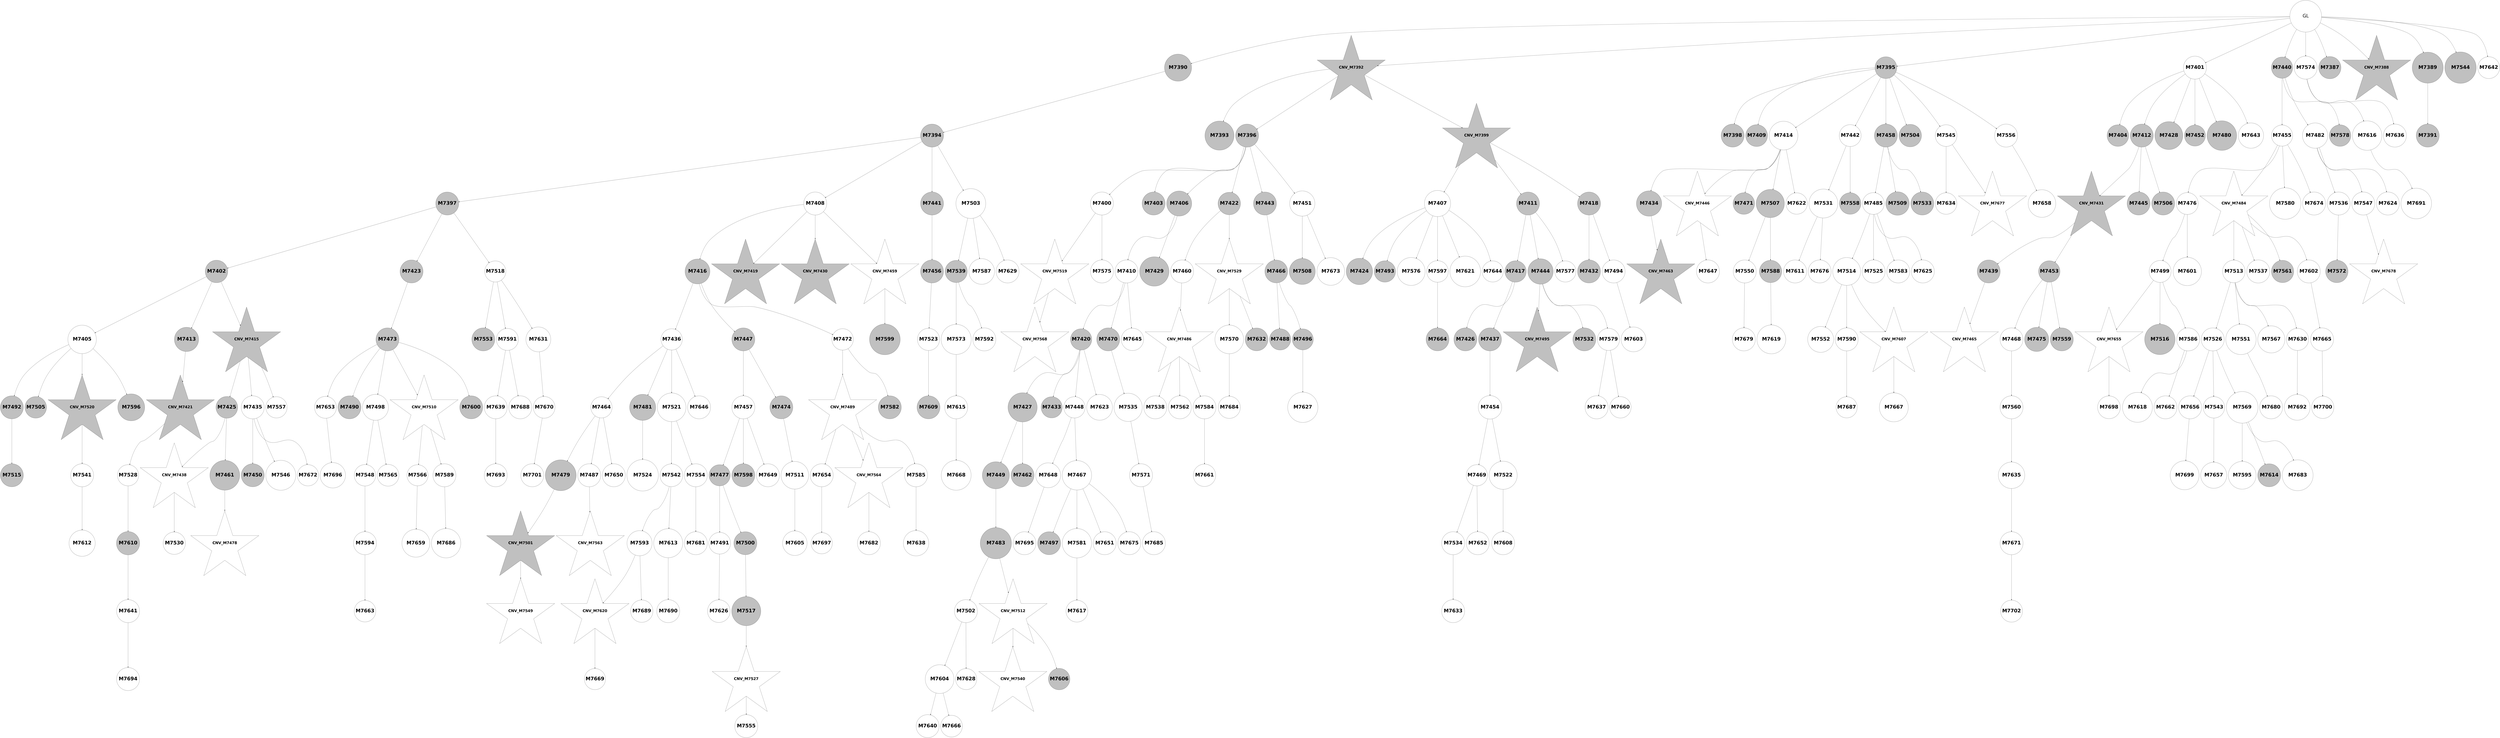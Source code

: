 digraph G { 
7424 -> 7428;
7426 -> 7427;
7426 -> 7430;
7426 -> 7433;
7682 -> 7729;
7428 -> 7431;
7428 -> 7442;
7428 -> 7475;
7428 -> 7537;
7429 -> 7432;
7429 -> 7443;
7429 -> 7448;
7429 -> 7476;
7429 -> 7492;
7429 -> 7538;
7429 -> 7579;
7429 -> 7590;
7430 -> 7434;
7430 -> 7437;
7430 -> 7440;
7430 -> 7456;
7430 -> 7477;
7430 -> 7485;
7431 -> 7436;
7431 -> 7457;
7431 -> 7552;
7687 -> 7730;
7688 -> 7731;
7433 -> 7441;
7433 -> 7445;
7433 -> 7452;
7689 -> 7732;
7434 -> 7553;
7434 -> 7609;
7690 -> 7733;
7435 -> 7438;
7435 -> 7446;
7435 -> 7462;
7435 -> 7486;
7435 -> 7514;
7435 -> 7677;
7436 -> 7439;
7436 -> 7447;
7436 -> 7449;
7439 -> 7526;
7439 -> 7539;
7439 -> 7554;
7439 -> 7630;
7440 -> 7444;
7440 -> 7463;
7441 -> 7458;
7441 -> 7527;
7441 -> 7610;
7441 -> 7631;
7441 -> 7655;
7441 -> 7678;
7442 -> 7450;
7442 -> 7453;
7442 -> 7464;
7442 -> 7493;
7699 -> 7734;
7444 -> 7454;
7444 -> 7504;
7444 -> 7679;
7445 -> 7451;
7445 -> 7478;
7445 -> 7611;
7446 -> 7465;
7446 -> 7479;
7446 -> 7540;
7447 -> 7455;
7448 -> 7468;
7448 -> 7480;
7448 -> 7505;
7448 -> 7541;
7448 -> 7656;
7704 -> 7735;
7449 -> 7459;
7449 -> 7469;
7449 -> 7591;
7705 -> 7736;
7450 -> 7470;
7450 -> 7481;
7450 -> 7506;
7451 -> 7460;
7451 -> 7471;
7452 -> 7466;
7452 -> 7528;
7454 -> 7461;
7454 -> 7467;
7454 -> 7482;
7454 -> 7657;
7455 -> 7562;
7456 -> 7494;
7456 -> 7563;
7457 -> 7507;
7459 -> 7472;
7459 -> 7495;
7461 -> 7483;
7461 -> 7496;
7465 -> 7473;
7465 -> 7487;
7468 -> 7497;
7469 -> 7484;
7469 -> 7580;
7469 -> 7706;
7470 -> 7498;
7470 -> 7515;
7470 -> 7555;
7470 -> 7680;
7471 -> 7488;
7472 -> 7564;
7473 -> 7499;
7474 -> 7489;
7474 -> 7516;
7474 -> 7612;
7475 -> 7490;
7476 -> 7565;
7476 -> 7592;
7477 -> 7500;
7478 -> 7529;
7478 -> 7566;
7478 -> 7613;
7480 -> 7681;
7481 -> 7491;
7481 -> 7508;
7482 -> 7501;
7482 -> 7682;
7483 -> 7517;
7485 -> 7542;
7485 -> 7707;
7487 -> 7502;
7487 -> 7509;
7487 -> 7593;
7488 -> 7503;
7488 -> 7556;
7489 -> 7510;
7489 -> 7518;
7489 -> 7614;
7489 -> 7708;
7490 -> 7557;
7491 -> 7511;
7491 -> 7632;
7491 -> 7683;
7492 -> 7519;
7492 -> 7543;
7492 -> 7567;
7493 -> 7633;
7494 -> 7520;
7495 -> 7512;
7498 -> 7513;
7498 -> 7521;
7498 -> 7684;
7500 -> 7522;
7500 -> 7530;
7501 -> 7531;
7501 -> 7615;
7501 -> 7685;
7501 -> 7709;
7502 -> 7594;
7503 -> 7568;
7503 -> 7686;
7504 -> 7569;
7506 -> 7523;
7506 -> 7616;
7507 -> 7524;
7507 -> 7532;
7507 -> 7544;
7507 -> 7634;
7507 -> 7687;
7508 -> 7545;
7510 -> 7533;
7510 -> 7635;
7511 -> 7525;
7511 -> 7534;
7513 -> 7535;
7515 -> 7558;
7516 -> 7570;
7516 -> 7581;
7516 -> 7658;
7517 -> 7536;
7517 -> 7546;
7518 -> 7547;
7518 -> 7571;
7518 -> 7595;
7518 -> 7636;
7519 -> 7548;
7519 -> 7559;
7519 -> 7617;
7519 -> 7659;
7520 -> 7572;
7520 -> 7596;
7520 -> 7618;
7521 -> 7597;
7523 -> 7598;
7523 -> 7619;
7523 -> 7688;
7525 -> 7660;
7526 -> 7549;
7528 -> 7637;
7530 -> 7661;
7532 -> 7582;
7532 -> 7599;
7533 -> 7550;
7533 -> 7620;
7533 -> 7689;
7534 -> 7551;
7535 -> 7583;
7536 -> 7638;
7536 -> 7662;
7537 -> 7573;
7537 -> 7621;
7537 -> 7663;
7541 -> 7584;
7541 -> 7622;
7544 -> 7600;
7544 -> 7623;
7545 -> 7639;
7546 -> 7574;
7546 -> 7640;
7547 -> 7560;
7547 -> 7585;
7547 -> 7601;
7547 -> 7664;
7548 -> 7586;
7548 -> 7624;
7548 -> 7641;
7551 -> 7561;
7552 -> 7587;
7552 -> 7625;
7552 -> 7665;
7553 -> 7602;
7554 -> 7575;
7555 -> 7576;
7555 -> 7588;
7556 -> 7642;
7557 -> 7643;
7560 -> 7577;
7560 -> 7603;
7560 -> 7690;
7561 -> 7589;
7562 -> 7644;
7563 -> 7604;
7563 -> 7666;
7565 -> 7645;
7565 -> 7710;
7568 -> 7667;
7569 -> 7605;
7570 -> 7606;
7573 -> 7607;
7573 -> 7626;
7575 -> 7646;
7576 -> 7627;
7576 -> 7647;
7577 -> 7691;
7579 -> 7668;
7579 -> 7711;
7581 -> 7712;
7582 -> 7628;
7584 -> 7713;
7585 -> 7714;
7588 -> 7715;
7590 -> 7692;
7594 -> 7669;
7598 -> 7716;
7600 -> 7693;
7603 -> 7629;
7603 -> 7648;
7603 -> 7717;
7604 -> 7718;
7605 -> 7719;
7607 -> 7649;
7608 -> 7650;
7608 -> 7670;
7613 -> 7671;
7613 -> 7694;
7615 -> 7651;
7618 -> 7695;
7619 -> 7672;
7620 -> 7652;
7620 -> 7696;
7622 -> 7653;
7623 -> 7720;
7624 -> 7721;
7625 -> 7673;
7625 -> 7722;
7627 -> 7654;
7627 -> 7723;
7628 -> 7697;
7631 -> 7698;
7636 -> 7699;
7638 -> 7674;
7638 -> 7700;
7641 -> 7701;
7644 -> 7675;
7647 -> 7724;
7649 -> 7702;
7650 -> 7725;
7654 -> 7703;
7664 -> 7726;
7665 -> 7704;
7669 -> 7705;
7673 -> 7727;
7675 -> 7728;
7420 -> 7421;
7420 -> 7422;
7420 -> 7423;
7420 -> 7424;
7420 -> 7426;
7420 -> 7429;
7420 -> 7435;
7420 -> 7474;
7420 -> 7578;
7420 -> 7608;
7420 -> 7676;
7423 -> 7425;
7420 [label="GL" fontname="arial-bold" fontsize=56 width=5 height=5];
7421 [shape=circle style=filled fillcolor=grey fontname="helvetica-bold" fontsize=56 label="M7387" width=3.5 height=2 ];
7422 [shape=star style=filled fillcolor=grey fontname="helvetica-bold" fontsize=42 label="CNV_M7388"];
7423 [shape=circle style=filled fillcolor=grey fontname="helvetica-bold" fontsize=56 label="M7389" width=4.87 height=2 ];
7424 [shape=circle style=filled fillcolor=grey fontname="helvetica-bold" fontsize=56 label="M7390" width=4.26 height=2 ];
7425 [shape=circle style=filled fillcolor=grey fontname="helvetica-bold" fontsize=56 label="M7391" width=1.96 height=2 ];
7426 [shape=star style=filled fillcolor=grey fontname="helvetica-bold" fontsize=42 label="CNV_M7392"];
7427 [shape=circle style=filled fillcolor=grey fontname="helvetica-bold" fontsize=56 label="M7393" width=4.58 height=2 ];
7428 [shape=circle style=filled fillcolor=grey fontname="helvetica-bold" fontsize=56 label="M7394" width=0.59 height=2 ];
7429 [shape=circle style=filled fillcolor=grey fontname="helvetica-bold" fontsize=56 label="M7395" width=2.53 height=2 ];
7430 [shape=circle style=filled fillcolor=grey fontname="helvetica-bold" fontsize=56 label="M7396" width=1.87 height=2 ];
7431 [shape=circle style=filled fillcolor=grey fontname="helvetica-bold" fontsize=56 label="M7397" width=0.71 height=2 ];
7432 [shape=circle style=filled fillcolor=grey fontname="helvetica-bold" fontsize=56 label="M7398" width=1.66 height=2 ];
7433 [shape=star style=filled fillcolor=grey fontname="helvetica-bold" fontsize=42 label="CNV_M7399"];
7434 [shape=circle style=filled fillcolor=white fontname="helvetica-bold" fontsize=56 label="M7400" width=0.7 height=2 ];
7435 [shape=circle style=filled fillcolor=white fontname="helvetica-bold" fontsize=56 label="M7401" width=1.31 height=2 ];
7436 [shape=circle style=filled fillcolor=grey fontname="helvetica-bold" fontsize=56 label="M7402" width=2.17 height=2 ];
7437 [shape=circle style=filled fillcolor=grey fontname="helvetica-bold" fontsize=56 label="M7403" width=1.7 height=2 ];
7438 [shape=circle style=filled fillcolor=grey fontname="helvetica-bold" fontsize=56 label="M7404" width=2.71 height=2 ];
7439 [shape=circle style=filled fillcolor=white fontname="helvetica-bold" fontsize=56 label="M7405" width=4.49 height=2 ];
7440 [shape=circle style=filled fillcolor=grey fontname="helvetica-bold" fontsize=56 label="M7406" width=3.95 height=2 ];
7441 [shape=circle style=filled fillcolor=white fontname="helvetica-bold" fontsize=56 label="M7407" width=4.13 height=2 ];
7442 [shape=circle style=filled fillcolor=white fontname="helvetica-bold" fontsize=56 label="M7408" width=0.23 height=2 ];
7443 [shape=circle style=filled fillcolor=grey fontname="helvetica-bold" fontsize=56 label="M7409" width=2.51 height=2 ];
7444 [shape=circle style=filled fillcolor=white fontname="helvetica-bold" fontsize=56 label="M7410" width=1.39 height=2 ];
7445 [shape=circle style=filled fillcolor=grey fontname="helvetica-bold" fontsize=56 label="M7411" width=2 height=2 ];
7446 [shape=circle style=filled fillcolor=grey fontname="helvetica-bold" fontsize=56 label="M7412" width=0.39 height=2 ];
7447 [shape=circle style=filled fillcolor=grey fontname="helvetica-bold" fontsize=56 label="M7413" width=3.82 height=2 ];
7448 [shape=circle style=filled fillcolor=white fontname="helvetica-bold" fontsize=56 label="M7414" width=4.53 height=2 ];
7449 [shape=star style=filled fillcolor=grey fontname="helvetica-bold" fontsize=42 label="CNV_M7415"];
7450 [shape=circle style=filled fillcolor=grey fontname="helvetica-bold" fontsize=56 label="M7416" width=3.92 height=2 ];
7451 [shape=circle style=filled fillcolor=grey fontname="helvetica-bold" fontsize=56 label="M7417" width=2.83 height=2 ];
7452 [shape=circle style=filled fillcolor=grey fontname="helvetica-bold" fontsize=56 label="M7418" width=1.9 height=2 ];
7453 [shape=star style=filled fillcolor=grey fontname="helvetica-bold" fontsize=42 label="CNV_M7419"];
7454 [shape=circle style=filled fillcolor=grey fontname="helvetica-bold" fontsize=56 label="M7420" width=3.01 height=2 ];
7455 [shape=star style=filled fillcolor=grey fontname="helvetica-bold" fontsize=42 label="CNV_M7421"];
7456 [shape=circle style=filled fillcolor=grey fontname="helvetica-bold" fontsize=56 label="M7422" width=2.2 height=2 ];
7457 [shape=circle style=filled fillcolor=grey fontname="helvetica-bold" fontsize=56 label="M7423" width=0.6 height=2 ];
7458 [shape=circle style=filled fillcolor=grey fontname="helvetica-bold" fontsize=56 label="M7424" width=4.15 height=2 ];
7459 [shape=circle style=filled fillcolor=grey fontname="helvetica-bold" fontsize=56 label="M7425" width=3.41 height=2 ];
7460 [shape=circle style=filled fillcolor=grey fontname="helvetica-bold" fontsize=56 label="M7426" width=1 height=2 ];
7461 [shape=circle style=filled fillcolor=grey fontname="helvetica-bold" fontsize=56 label="M7427" width=4.6 height=2 ];
7462 [shape=circle style=filled fillcolor=grey fontname="helvetica-bold" fontsize=56 label="M7428" width=4.4 height=2 ];
7463 [shape=circle style=filled fillcolor=grey fontname="helvetica-bold" fontsize=56 label="M7429" width=4.63 height=2 ];
7464 [shape=star style=filled fillcolor=grey fontname="helvetica-bold" fontsize=42 label="CNV_M7430"];
7465 [shape=star style=filled fillcolor=grey fontname="helvetica-bold" fontsize=42 label="CNV_M7431"];
7466 [shape=circle style=filled fillcolor=grey fontname="helvetica-bold" fontsize=56 label="M7432" width=0.71 height=2 ];
7467 [shape=circle style=filled fillcolor=grey fontname="helvetica-bold" fontsize=56 label="M7433" width=3.13 height=2 ];
7468 [shape=circle style=filled fillcolor=grey fontname="helvetica-bold" fontsize=56 label="M7434" width=3.98 height=2 ];
7469 [shape=circle style=filled fillcolor=white fontname="helvetica-bold" fontsize=56 label="M7435" width=1.88 height=2 ];
7470 [shape=circle style=filled fillcolor=white fontname="helvetica-bold" fontsize=56 label="M7436" width=3 height=2 ];
7471 [shape=circle style=filled fillcolor=grey fontname="helvetica-bold" fontsize=56 label="M7437" width=1.72 height=2 ];
7472 [shape=star style=filled fillcolor=white fontname="helvetica-bold" fontsize=42 label="CNV_M7438"];
7473 [shape=circle style=filled fillcolor=grey fontname="helvetica-bold" fontsize=56 label="M7439" width=0.48 height=2 ];
7474 [shape=circle style=filled fillcolor=grey fontname="helvetica-bold" fontsize=56 label="M7440" width=3.05 height=2 ];
7475 [shape=circle style=filled fillcolor=grey fontname="helvetica-bold" fontsize=56 label="M7441" width=0.62 height=2 ];
7476 [shape=circle style=filled fillcolor=white fontname="helvetica-bold" fontsize=56 label="M7442" width=2.47 height=2 ];
7477 [shape=circle style=filled fillcolor=grey fontname="helvetica-bold" fontsize=56 label="M7443" width=0.57 height=2 ];
7478 [shape=circle style=filled fillcolor=grey fontname="helvetica-bold" fontsize=56 label="M7444" width=4 height=2 ];
7479 [shape=circle style=filled fillcolor=grey fontname="helvetica-bold" fontsize=56 label="M7445" width=1.18 height=2 ];
7480 [shape=star style=filled fillcolor=white fontname="helvetica-bold" fontsize=42 label="CNV_M7446"];
7481 [shape=circle style=filled fillcolor=grey fontname="helvetica-bold" fontsize=56 label="M7447" width=1.53 height=2 ];
7482 [shape=circle style=filled fillcolor=white fontname="helvetica-bold" fontsize=56 label="M7448" width=3.35 height=2 ];
7483 [shape=circle style=filled fillcolor=grey fontname="helvetica-bold" fontsize=56 label="M7449" width=4.27 height=2 ];
7484 [shape=circle style=filled fillcolor=grey fontname="helvetica-bold" fontsize=56 label="M7450" width=1.46 height=2 ];
7485 [shape=circle style=filled fillcolor=white fontname="helvetica-bold" fontsize=56 label="M7451" width=3.97 height=2 ];
7486 [shape=circle style=filled fillcolor=grey fontname="helvetica-bold" fontsize=56 label="M7452" width=3.3 height=2 ];
7487 [shape=circle style=filled fillcolor=grey fontname="helvetica-bold" fontsize=56 label="M7453" width=2.83 height=2 ];
7488 [shape=circle style=filled fillcolor=white fontname="helvetica-bold" fontsize=56 label="M7454" width=3.69 height=2 ];
7489 [shape=circle style=filled fillcolor=white fontname="helvetica-bold" fontsize=56 label="M7455" width=3.21 height=2 ];
7490 [shape=circle style=filled fillcolor=grey fontname="helvetica-bold" fontsize=56 label="M7456" width=0.41 height=2 ];
7491 [shape=circle style=filled fillcolor=white fontname="helvetica-bold" fontsize=56 label="M7457" width=0.01 height=2 ];
7492 [shape=circle style=filled fillcolor=grey fontname="helvetica-bold" fontsize=56 label="M7458" width=1.11 height=2 ];
7493 [shape=star style=filled fillcolor=white fontname="helvetica-bold" fontsize=42 label="CNV_M7459"];
7494 [shape=circle style=filled fillcolor=white fontname="helvetica-bold" fontsize=56 label="M7460" width=0.96 height=2 ];
7495 [shape=circle style=filled fillcolor=grey fontname="helvetica-bold" fontsize=56 label="M7461" width=4.69 height=2 ];
7496 [shape=circle style=filled fillcolor=grey fontname="helvetica-bold" fontsize=56 label="M7462" width=1.94 height=2 ];
7497 [shape=star style=filled fillcolor=grey fontname="helvetica-bold" fontsize=42 label="CNV_M7463"];
7498 [shape=circle style=filled fillcolor=white fontname="helvetica-bold" fontsize=56 label="M7464" width=3.01 height=2 ];
7499 [shape=star style=filled fillcolor=white fontname="helvetica-bold" fontsize=42 label="CNV_M7465"];
7500 [shape=circle style=filled fillcolor=grey fontname="helvetica-bold" fontsize=56 label="M7466" width=2.07 height=2 ];
7501 [shape=circle style=filled fillcolor=white fontname="helvetica-bold" fontsize=56 label="M7467" width=4.64 height=2 ];
7502 [shape=circle style=filled fillcolor=white fontname="helvetica-bold" fontsize=56 label="M7468" width=0.89 height=2 ];
7503 [shape=circle style=filled fillcolor=white fontname="helvetica-bold" fontsize=56 label="M7469" width=3.34 height=2 ];
7504 [shape=circle style=filled fillcolor=grey fontname="helvetica-bold" fontsize=56 label="M7470" width=0.53 height=2 ];
7505 [shape=circle style=filled fillcolor=grey fontname="helvetica-bold" fontsize=56 label="M7471" width=2.67 height=2 ];
7506 [shape=circle style=filled fillcolor=white fontname="helvetica-bold" fontsize=56 label="M7472" width=3.37 height=2 ];
7507 [shape=circle style=filled fillcolor=grey fontname="helvetica-bold" fontsize=56 label="M7473" width=1.12 height=2 ];
7508 [shape=circle style=filled fillcolor=grey fontname="helvetica-bold" fontsize=56 label="M7474" width=0.95 height=2 ];
7509 [shape=circle style=filled fillcolor=grey fontname="helvetica-bold" fontsize=56 label="M7475" width=3.81 height=2 ];
7510 [shape=circle style=filled fillcolor=white fontname="helvetica-bold" fontsize=56 label="M7476" width=2.45 height=2 ];
7511 [shape=circle style=filled fillcolor=grey fontname="helvetica-bold" fontsize=56 label="M7477" width=3.04 height=2 ];
7512 [shape=star style=filled fillcolor=white fontname="helvetica-bold" fontsize=42 label="CNV_M7478"];
7513 [shape=circle style=filled fillcolor=grey fontname="helvetica-bold" fontsize=56 label="M7479" width=4.86 height=2 ];
7514 [shape=circle style=filled fillcolor=grey fontname="helvetica-bold" fontsize=56 label="M7480" width=4.66 height=2 ];
7515 [shape=circle style=filled fillcolor=grey fontname="helvetica-bold" fontsize=56 label="M7481" width=4.11 height=2 ];
7516 [shape=circle style=filled fillcolor=white fontname="helvetica-bold" fontsize=56 label="M7482" width=3.98 height=2 ];
7517 [shape=circle style=filled fillcolor=grey fontname="helvetica-bold" fontsize=56 label="M7483" width=4.91 height=2 ];
7518 [shape=star style=filled fillcolor=white fontname="helvetica-bold" fontsize=42 label="CNV_M7484"];
7519 [shape=circle style=filled fillcolor=white fontname="helvetica-bold" fontsize=56 label="M7485" width=2.54 height=2 ];
7520 [shape=star style=filled fillcolor=white fontname="helvetica-bold" fontsize=42 label="CNV_M7486"];
7521 [shape=circle style=filled fillcolor=white fontname="helvetica-bold" fontsize=56 label="M7487" width=0.89 height=2 ];
7522 [shape=circle style=filled fillcolor=grey fontname="helvetica-bold" fontsize=56 label="M7488" width=3.07 height=2 ];
7523 [shape=star style=filled fillcolor=white fontname="helvetica-bold" fontsize=42 label="CNV_M7489"];
7524 [shape=circle style=filled fillcolor=grey fontname="helvetica-bold" fontsize=56 label="M7490" width=0.52 height=2 ];
7525 [shape=circle style=filled fillcolor=white fontname="helvetica-bold" fontsize=56 label="M7491" width=3.42 height=2 ];
7526 [shape=circle style=filled fillcolor=grey fontname="helvetica-bold" fontsize=56 label="M7492" width=0.68 height=2 ];
7527 [shape=circle style=filled fillcolor=grey fontname="helvetica-bold" fontsize=56 label="M7493" width=2.85 height=2 ];
7528 [shape=circle style=filled fillcolor=white fontname="helvetica-bold" fontsize=56 label="M7494" width=0.74 height=2 ];
7529 [shape=star style=filled fillcolor=grey fontname="helvetica-bold" fontsize=42 label="CNV_M7495"];
7530 [shape=circle style=filled fillcolor=grey fontname="helvetica-bold" fontsize=56 label="M7496" width=3.31 height=2 ];
7531 [shape=circle style=filled fillcolor=grey fontname="helvetica-bold" fontsize=56 label="M7497" width=1.35 height=2 ];
7532 [shape=circle style=filled fillcolor=white fontname="helvetica-bold" fontsize=56 label="M7498" width=4.09 height=2 ];
7533 [shape=circle style=filled fillcolor=white fontname="helvetica-bold" fontsize=56 label="M7499" width=3.46 height=2 ];
7534 [shape=circle style=filled fillcolor=grey fontname="helvetica-bold" fontsize=56 label="M7500" width=1.53 height=2 ];
7535 [shape=star style=filled fillcolor=grey fontname="helvetica-bold" fontsize=42 label="CNV_M7501"];
7536 [shape=circle style=filled fillcolor=white fontname="helvetica-bold" fontsize=56 label="M7502" width=1.26 height=2 ];
7537 [shape=circle style=filled fillcolor=white fontname="helvetica-bold" fontsize=56 label="M7503" width=4.69 height=2 ];
7538 [shape=circle style=filled fillcolor=grey fontname="helvetica-bold" fontsize=56 label="M7504" width=2.15 height=2 ];
7539 [shape=circle style=filled fillcolor=grey fontname="helvetica-bold" fontsize=56 label="M7505" width=2.68 height=2 ];
7540 [shape=circle style=filled fillcolor=grey fontname="helvetica-bold" fontsize=56 label="M7506" width=0.24 height=2 ];
7541 [shape=circle style=filled fillcolor=grey fontname="helvetica-bold" fontsize=56 label="M7507" width=4.45 height=2 ];
7542 [shape=circle style=filled fillcolor=grey fontname="helvetica-bold" fontsize=56 label="M7508" width=4.1 height=2 ];
7543 [shape=circle style=filled fillcolor=grey fontname="helvetica-bold" fontsize=56 label="M7509" width=3.7 height=2 ];
7544 [shape=star style=filled fillcolor=white fontname="helvetica-bold" fontsize=42 label="CNV_M7510"];
7545 [shape=circle style=filled fillcolor=white fontname="helvetica-bold" fontsize=56 label="M7511" width=4.35 height=2 ];
7546 [shape=star style=filled fillcolor=white fontname="helvetica-bold" fontsize=42 label="CNV_M7512"];
7547 [shape=circle style=filled fillcolor=white fontname="helvetica-bold" fontsize=56 label="M7513" width=3.56 height=2 ];
7548 [shape=circle style=filled fillcolor=white fontname="helvetica-bold" fontsize=56 label="M7514" width=4.39 height=2 ];
7549 [shape=circle style=filled fillcolor=grey fontname="helvetica-bold" fontsize=56 label="M7515" width=1.78 height=2 ];
7550 [shape=circle style=filled fillcolor=grey fontname="helvetica-bold" fontsize=56 label="M7516" width=4.79 height=2 ];
7551 [shape=circle style=filled fillcolor=grey fontname="helvetica-bold" fontsize=56 label="M7517" width=4.59 height=2 ];
7552 [shape=circle style=filled fillcolor=white fontname="helvetica-bold" fontsize=56 label="M7518" width=3.15 height=2 ];
7553 [shape=star style=filled fillcolor=white fontname="helvetica-bold" fontsize=42 label="CNV_M7519"];
7554 [shape=star style=filled fillcolor=grey fontname="helvetica-bold" fontsize=42 label="CNV_M7520"];
7555 [shape=circle style=filled fillcolor=white fontname="helvetica-bold" fontsize=56 label="M7521" width=4.51 height=2 ];
7556 [shape=circle style=filled fillcolor=white fontname="helvetica-bold" fontsize=56 label="M7522" width=4.43 height=2 ];
7557 [shape=circle style=filled fillcolor=white fontname="helvetica-bold" fontsize=56 label="M7523" width=3.49 height=2 ];
7558 [shape=circle style=filled fillcolor=white fontname="helvetica-bold" fontsize=56 label="M7524" width=4.96 height=2 ];
7559 [shape=circle style=filled fillcolor=white fontname="helvetica-bold" fontsize=56 label="M7525" width=1.13 height=2 ];
7560 [shape=circle style=filled fillcolor=white fontname="helvetica-bold" fontsize=56 label="M7526" width=0.7 height=2 ];
7561 [shape=star style=filled fillcolor=white fontname="helvetica-bold" fontsize=42 label="CNV_M7527"];
7562 [shape=circle style=filled fillcolor=white fontname="helvetica-bold" fontsize=56 label="M7528" width=3.34 height=2 ];
7563 [shape=star style=filled fillcolor=white fontname="helvetica-bold" fontsize=42 label="CNV_M7529"];
7564 [shape=circle style=filled fillcolor=white fontname="helvetica-bold" fontsize=56 label="M7530" width=3.52 height=2 ];
7565 [shape=circle style=filled fillcolor=white fontname="helvetica-bold" fontsize=56 label="M7531" width=4.56 height=2 ];
7566 [shape=circle style=filled fillcolor=grey fontname="helvetica-bold" fontsize=56 label="M7532" width=1.37 height=2 ];
7567 [shape=circle style=filled fillcolor=grey fontname="helvetica-bold" fontsize=56 label="M7533" width=0.9 height=2 ];
7568 [shape=circle style=filled fillcolor=white fontname="helvetica-bold" fontsize=56 label="M7534" width=0.38 height=2 ];
7569 [shape=circle style=filled fillcolor=white fontname="helvetica-bold" fontsize=56 label="M7535" width=4.44 height=2 ];
7570 [shape=circle style=filled fillcolor=white fontname="helvetica-bold" fontsize=56 label="M7536" width=0.03 height=2 ];
7571 [shape=circle style=filled fillcolor=white fontname="helvetica-bold" fontsize=56 label="M7537" width=3.64 height=2 ];
7572 [shape=circle style=filled fillcolor=white fontname="helvetica-bold" fontsize=56 label="M7538" width=0.77 height=2 ];
7573 [shape=circle style=filled fillcolor=grey fontname="helvetica-bold" fontsize=56 label="M7539" width=2.29 height=2 ];
7574 [shape=star style=filled fillcolor=white fontname="helvetica-bold" fontsize=42 label="CNV_M7540"];
7575 [shape=circle style=filled fillcolor=white fontname="helvetica-bold" fontsize=56 label="M7541" width=0.14 height=2 ];
7576 [shape=circle style=filled fillcolor=white fontname="helvetica-bold" fontsize=56 label="M7542" width=3.59 height=2 ];
7577 [shape=circle style=filled fillcolor=white fontname="helvetica-bold" fontsize=56 label="M7543" width=2.86 height=2 ];
7578 [shape=circle style=filled fillcolor=grey fontname="helvetica-bold" fontsize=56 label="M7544" width=4.94 height=2 ];
7579 [shape=circle style=filled fillcolor=white fontname="helvetica-bold" fontsize=56 label="M7545" width=2.56 height=2 ];
7580 [shape=circle style=filled fillcolor=white fontname="helvetica-bold" fontsize=56 label="M7546" width=4.72 height=2 ];
7581 [shape=circle style=filled fillcolor=white fontname="helvetica-bold" fontsize=56 label="M7547" width=1.89 height=2 ];
7582 [shape=circle style=filled fillcolor=white fontname="helvetica-bold" fontsize=56 label="M7548" width=2.82 height=2 ];
7583 [shape=star style=filled fillcolor=white fontname="helvetica-bold" fontsize=42 label="CNV_M7549"];
7584 [shape=circle style=filled fillcolor=white fontname="helvetica-bold" fontsize=56 label="M7550" width=0.73 height=2 ];
7585 [shape=circle style=filled fillcolor=white fontname="helvetica-bold" fontsize=56 label="M7551" width=4.78 height=2 ];
7586 [shape=circle style=filled fillcolor=white fontname="helvetica-bold" fontsize=56 label="M7552" width=4.08 height=2 ];
7587 [shape=circle style=filled fillcolor=grey fontname="helvetica-bold" fontsize=56 label="M7553" width=1.68 height=2 ];
7588 [shape=circle style=filled fillcolor=white fontname="helvetica-bold" fontsize=56 label="M7554" width=0.26 height=2 ];
7589 [shape=circle style=filled fillcolor=white fontname="helvetica-bold" fontsize=56 label="M7555" width=0.28 height=2 ];
7590 [shape=circle style=filled fillcolor=white fontname="helvetica-bold" fontsize=56 label="M7556" width=1.84 height=2 ];
7591 [shape=circle style=filled fillcolor=white fontname="helvetica-bold" fontsize=56 label="M7557" width=3 height=2 ];
7592 [shape=circle style=filled fillcolor=grey fontname="helvetica-bold" fontsize=56 label="M7558" width=2.78 height=2 ];
7593 [shape=circle style=filled fillcolor=grey fontname="helvetica-bold" fontsize=56 label="M7559" width=1.05 height=2 ];
7594 [shape=circle style=filled fillcolor=white fontname="helvetica-bold" fontsize=56 label="M7560" width=0.53 height=2 ];
7595 [shape=circle style=filled fillcolor=grey fontname="helvetica-bold" fontsize=56 label="M7561" width=3.51 height=2 ];
7596 [shape=circle style=filled fillcolor=white fontname="helvetica-bold" fontsize=56 label="M7562" width=1.29 height=2 ];
7597 [shape=star style=filled fillcolor=white fontname="helvetica-bold" fontsize=42 label="CNV_M7563"];
7598 [shape=star style=filled fillcolor=white fontname="helvetica-bold" fontsize=42 label="CNV_M7564"];
7599 [shape=circle style=filled fillcolor=white fontname="helvetica-bold" fontsize=56 label="M7565" width=2.59 height=2 ];
7600 [shape=circle style=filled fillcolor=white fontname="helvetica-bold" fontsize=56 label="M7566" width=3.26 height=2 ];
7601 [shape=circle style=filled fillcolor=white fontname="helvetica-bold" fontsize=56 label="M7567" width=4.27 height=2 ];
7602 [shape=star style=filled fillcolor=white fontname="helvetica-bold" fontsize=42 label="CNV_M7568"];
7603 [shape=circle style=filled fillcolor=white fontname="helvetica-bold" fontsize=56 label="M7569" width=4.99 height=2 ];
7604 [shape=circle style=filled fillcolor=white fontname="helvetica-bold" fontsize=56 label="M7570" width=4.52 height=2 ];
7605 [shape=circle style=filled fillcolor=white fontname="helvetica-bold" fontsize=56 label="M7571" width=0.29 height=2 ];
7606 [shape=circle style=filled fillcolor=grey fontname="helvetica-bold" fontsize=56 label="M7572" width=3.53 height=2 ];
7607 [shape=circle style=filled fillcolor=white fontname="helvetica-bold" fontsize=56 label="M7573" width=4.74 height=2 ];
7608 [shape=circle style=filled fillcolor=white fontname="helvetica-bold" fontsize=56 label="M7574" width=2.02 height=2 ];
7609 [shape=circle style=filled fillcolor=white fontname="helvetica-bold" fontsize=56 label="M7575" width=0.31 height=2 ];
7610 [shape=circle style=filled fillcolor=white fontname="helvetica-bold" fontsize=56 label="M7576" width=4.4 height=2 ];
7611 [shape=circle style=filled fillcolor=white fontname="helvetica-bold" fontsize=56 label="M7577" width=3.13 height=2 ];
7612 [shape=circle style=filled fillcolor=grey fontname="helvetica-bold" fontsize=56 label="M7578" width=2.78 height=2 ];
7613 [shape=circle style=filled fillcolor=white fontname="helvetica-bold" fontsize=56 label="M7579" width=2.35 height=2 ];
7614 [shape=circle style=filled fillcolor=white fontname="helvetica-bold" fontsize=56 label="M7580" width=4.96 height=2 ];
7615 [shape=circle style=filled fillcolor=white fontname="helvetica-bold" fontsize=56 label="M7581" width=4.63 height=2 ];
7616 [shape=circle style=filled fillcolor=grey fontname="helvetica-bold" fontsize=56 label="M7582" width=0.13 height=2 ];
7617 [shape=circle style=filled fillcolor=white fontname="helvetica-bold" fontsize=56 label="M7583" width=1.2 height=2 ];
7618 [shape=circle style=filled fillcolor=white fontname="helvetica-bold" fontsize=56 label="M7584" width=1.56 height=2 ];
7619 [shape=circle style=filled fillcolor=white fontname="helvetica-bold" fontsize=56 label="M7585" width=0.17 height=2 ];
7620 [shape=circle style=filled fillcolor=white fontname="helvetica-bold" fontsize=56 label="M7586" width=0.22 height=2 ];
7621 [shape=circle style=filled fillcolor=white fontname="helvetica-bold" fontsize=56 label="M7587" width=4.04 height=2 ];
7622 [shape=circle style=filled fillcolor=grey fontname="helvetica-bold" fontsize=56 label="M7588" width=3.52 height=2 ];
7623 [shape=circle style=filled fillcolor=white fontname="helvetica-bold" fontsize=56 label="M7589" width=1.09 height=2 ];
7624 [shape=circle style=filled fillcolor=white fontname="helvetica-bold" fontsize=56 label="M7590" width=0.35 height=2 ];
7625 [shape=circle style=filled fillcolor=white fontname="helvetica-bold" fontsize=56 label="M7591" width=2.41 height=2 ];
7626 [shape=circle style=filled fillcolor=white fontname="helvetica-bold" fontsize=56 label="M7592" width=0.72 height=2 ];
7627 [shape=circle style=filled fillcolor=white fontname="helvetica-bold" fontsize=56 label="M7593" width=3.96 height=2 ];
7628 [shape=circle style=filled fillcolor=white fontname="helvetica-bold" fontsize=56 label="M7594" width=1.52 height=2 ];
7629 [shape=circle style=filled fillcolor=white fontname="helvetica-bold" fontsize=56 label="M7595" width=4.38 height=2 ];
7630 [shape=circle style=filled fillcolor=grey fontname="helvetica-bold" fontsize=56 label="M7596" width=4.24 height=2 ];
7631 [shape=circle style=filled fillcolor=white fontname="helvetica-bold" fontsize=56 label="M7597" width=2.71 height=2 ];
7632 [shape=circle style=filled fillcolor=grey fontname="helvetica-bold" fontsize=56 label="M7598" width=0.68 height=2 ];
7633 [shape=circle style=filled fillcolor=grey fontname="helvetica-bold" fontsize=56 label="M7599" width=4.84 height=2 ];
7634 [shape=circle style=filled fillcolor=grey fontname="helvetica-bold" fontsize=56 label="M7600" width=1.63 height=2 ];
7635 [shape=circle style=filled fillcolor=white fontname="helvetica-bold" fontsize=56 label="M7601" width=4.46 height=2 ];
7636 [shape=circle style=filled fillcolor=white fontname="helvetica-bold" fontsize=56 label="M7602" width=0.96 height=2 ];
7637 [shape=circle style=filled fillcolor=white fontname="helvetica-bold" fontsize=56 label="M7603" width=3.9 height=2 ];
7638 [shape=circle style=filled fillcolor=white fontname="helvetica-bold" fontsize=56 label="M7604" width=4.53 height=2 ];
7639 [shape=circle style=filled fillcolor=white fontname="helvetica-bold" fontsize=56 label="M7605" width=3.86 height=2 ];
7640 [shape=circle style=filled fillcolor=grey fontname="helvetica-bold" fontsize=56 label="M7606" width=3.38 height=2 ];
7641 [shape=star style=filled fillcolor=white fontname="helvetica-bold" fontsize=42 label="CNV_M7607"];
7642 [shape=circle style=filled fillcolor=white fontname="helvetica-bold" fontsize=56 label="M7608" width=0.33 height=2 ];
7643 [shape=circle style=filled fillcolor=grey fontname="helvetica-bold" fontsize=56 label="M7609" width=0.54 height=2 ];
7644 [shape=circle style=filled fillcolor=grey fontname="helvetica-bold" fontsize=56 label="M7610" width=3.67 height=2 ];
7645 [shape=circle style=filled fillcolor=white fontname="helvetica-bold" fontsize=56 label="M7611" width=1.92 height=2 ];
7646 [shape=circle style=filled fillcolor=white fontname="helvetica-bold" fontsize=56 label="M7612" width=4.12 height=2 ];
7647 [shape=circle style=filled fillcolor=white fontname="helvetica-bold" fontsize=56 label="M7613" width=4.57 height=2 ];
7648 [shape=circle style=filled fillcolor=grey fontname="helvetica-bold" fontsize=56 label="M7614" width=0.98 height=2 ];
7649 [shape=circle style=filled fillcolor=white fontname="helvetica-bold" fontsize=56 label="M7615" width=0.78 height=2 ];
7650 [shape=circle style=filled fillcolor=white fontname="helvetica-bold" fontsize=56 label="M7616" width=4.64 height=2 ];
7651 [shape=circle style=filled fillcolor=white fontname="helvetica-bold" fontsize=56 label="M7617" width=2.49 height=2 ];
7652 [shape=circle style=filled fillcolor=white fontname="helvetica-bold" fontsize=56 label="M7618" width=4.71 height=2 ];
7653 [shape=circle style=filled fillcolor=white fontname="helvetica-bold" fontsize=56 label="M7619" width=4.54 height=2 ];
7654 [shape=star style=filled fillcolor=white fontname="helvetica-bold" fontsize=42 label="CNV_M7620"];
7655 [shape=circle style=filled fillcolor=white fontname="helvetica-bold" fontsize=56 label="M7621" width=4.84 height=2 ];
7656 [shape=circle style=filled fillcolor=white fontname="helvetica-bold" fontsize=56 label="M7622" width=2.89 height=2 ];
7657 [shape=circle style=filled fillcolor=white fontname="helvetica-bold" fontsize=56 label="M7623" width=4.05 height=2 ];
7658 [shape=circle style=filled fillcolor=white fontname="helvetica-bold" fontsize=56 label="M7624" width=1.53 height=2 ];
7659 [shape=circle style=filled fillcolor=white fontname="helvetica-bold" fontsize=56 label="M7625" width=0.14 height=2 ];
7660 [shape=circle style=filled fillcolor=white fontname="helvetica-bold" fontsize=56 label="M7626" width=2.11 height=2 ];
7661 [shape=circle style=filled fillcolor=white fontname="helvetica-bold" fontsize=56 label="M7627" width=4.77 height=2 ];
7662 [shape=circle style=filled fillcolor=white fontname="helvetica-bold" fontsize=56 label="M7628" width=3.32 height=2 ];
7663 [shape=circle style=filled fillcolor=white fontname="helvetica-bold" fontsize=56 label="M7629" width=1.66 height=2 ];
7664 [shape=circle style=filled fillcolor=white fontname="helvetica-bold" fontsize=56 label="M7630" width=3.48 height=2 ];
7665 [shape=circle style=filled fillcolor=white fontname="helvetica-bold" fontsize=56 label="M7631" width=3.91 height=2 ];
7666 [shape=circle style=filled fillcolor=grey fontname="helvetica-bold" fontsize=56 label="M7632" width=2.07 height=2 ];
7667 [shape=circle style=filled fillcolor=white fontname="helvetica-bold" fontsize=56 label="M7633" width=1.25 height=2 ];
7668 [shape=circle style=filled fillcolor=white fontname="helvetica-bold" fontsize=56 label="M7634" width=2.74 height=2 ];
7669 [shape=circle style=filled fillcolor=white fontname="helvetica-bold" fontsize=56 label="M7635" width=4.16 height=2 ];
7670 [shape=circle style=filled fillcolor=white fontname="helvetica-bold" fontsize=56 label="M7636" width=1.71 height=2 ];
7671 [shape=circle style=filled fillcolor=white fontname="helvetica-bold" fontsize=56 label="M7637" width=3.64 height=2 ];
7672 [shape=circle style=filled fillcolor=white fontname="helvetica-bold" fontsize=56 label="M7638" width=4 height=2 ];
7673 [shape=circle style=filled fillcolor=white fontname="helvetica-bold" fontsize=56 label="M7639" width=2.04 height=2 ];
7674 [shape=circle style=filled fillcolor=white fontname="helvetica-bold" fontsize=56 label="M7640" width=0.45 height=2 ];
7675 [shape=circle style=filled fillcolor=white fontname="helvetica-bold" fontsize=56 label="M7641" width=0.09 height=2 ];
7676 [shape=circle style=filled fillcolor=white fontname="helvetica-bold" fontsize=56 label="M7642" width=2.48 height=2 ];
7677 [shape=circle style=filled fillcolor=white fontname="helvetica-bold" fontsize=56 label="M7643" width=3.99 height=2 ];
7678 [shape=circle style=filled fillcolor=white fontname="helvetica-bold" fontsize=56 label="M7644" width=3.22 height=2 ];
7679 [shape=circle style=filled fillcolor=white fontname="helvetica-bold" fontsize=56 label="M7645" width=2.24 height=2 ];
7680 [shape=circle style=filled fillcolor=white fontname="helvetica-bold" fontsize=56 label="M7646" width=1.94 height=2 ];
7681 [shape=circle style=filled fillcolor=white fontname="helvetica-bold" fontsize=56 label="M7647" width=1.98 height=2 ];
7682 [shape=circle style=filled fillcolor=white fontname="helvetica-bold" fontsize=56 label="M7648" width=3.92 height=2 ];
7683 [shape=circle style=filled fillcolor=white fontname="helvetica-bold" fontsize=56 label="M7649" width=0.16 height=2 ];
7684 [shape=circle style=filled fillcolor=white fontname="helvetica-bold" fontsize=56 label="M7650" width=1.27 height=2 ];
7685 [shape=circle style=filled fillcolor=white fontname="helvetica-bold" fontsize=56 label="M7651" width=1.54 height=2 ];
7686 [shape=circle style=filled fillcolor=white fontname="helvetica-bold" fontsize=56 label="M7652" width=0.29 height=2 ];
7687 [shape=circle style=filled fillcolor=white fontname="helvetica-bold" fontsize=56 label="M7653" width=3.44 height=2 ];
7688 [shape=circle style=filled fillcolor=white fontname="helvetica-bold" fontsize=56 label="M7654" width=0.3 height=2 ];
7689 [shape=star style=filled fillcolor=white fontname="helvetica-bold" fontsize=42 label="CNV_M7655"];
7690 [shape=circle style=filled fillcolor=white fontname="helvetica-bold" fontsize=56 label="M7656" width=0.09 height=2 ];
7691 [shape=circle style=filled fillcolor=white fontname="helvetica-bold" fontsize=56 label="M7657" width=4.1 height=2 ];
7692 [shape=circle style=filled fillcolor=white fontname="helvetica-bold" fontsize=56 label="M7658" width=4.35 height=2 ];
7693 [shape=circle style=filled fillcolor=white fontname="helvetica-bold" fontsize=56 label="M7659" width=4.39 height=2 ];
7694 [shape=circle style=filled fillcolor=white fontname="helvetica-bold" fontsize=56 label="M7660" width=2.83 height=2 ];
7695 [shape=circle style=filled fillcolor=white fontname="helvetica-bold" fontsize=56 label="M7661" width=3.53 height=2 ];
7696 [shape=circle style=filled fillcolor=white fontname="helvetica-bold" fontsize=56 label="M7662" width=0.51 height=2 ];
7697 [shape=circle style=filled fillcolor=white fontname="helvetica-bold" fontsize=56 label="M7663" width=2.71 height=2 ];
7698 [shape=circle style=filled fillcolor=grey fontname="helvetica-bold" fontsize=56 label="M7664" width=2.03 height=2 ];
7699 [shape=circle style=filled fillcolor=white fontname="helvetica-bold" fontsize=56 label="M7665" width=1.73 height=2 ];
7700 [shape=circle style=filled fillcolor=white fontname="helvetica-bold" fontsize=56 label="M7666" width=3.42 height=2 ];
7701 [shape=circle style=filled fillcolor=white fontname="helvetica-bold" fontsize=56 label="M7667" width=4.56 height=2 ];
7702 [shape=circle style=filled fillcolor=white fontname="helvetica-bold" fontsize=56 label="M7668" width=4.71 height=2 ];
7703 [shape=circle style=filled fillcolor=white fontname="helvetica-bold" fontsize=56 label="M7669" width=3.22 height=2 ];
7704 [shape=circle style=filled fillcolor=white fontname="helvetica-bold" fontsize=56 label="M7670" width=2.63 height=2 ];
7705 [shape=circle style=filled fillcolor=white fontname="helvetica-bold" fontsize=56 label="M7671" width=0.19 height=2 ];
7706 [shape=circle style=filled fillcolor=white fontname="helvetica-bold" fontsize=56 label="M7672" width=3.02 height=2 ];
7707 [shape=circle style=filled fillcolor=white fontname="helvetica-bold" fontsize=56 label="M7673" width=4.36 height=2 ];
7708 [shape=circle style=filled fillcolor=white fontname="helvetica-bold" fontsize=56 label="M7674" width=1.91 height=2 ];
7709 [shape=circle style=filled fillcolor=white fontname="helvetica-bold" fontsize=56 label="M7675" width=0.71 height=2 ];
7710 [shape=circle style=filled fillcolor=white fontname="helvetica-bold" fontsize=56 label="M7676" width=0.5 height=2 ];
7711 [shape=star style=filled fillcolor=white fontname="helvetica-bold" fontsize=42 label="CNV_M7677"];
7712 [shape=star style=filled fillcolor=white fontname="helvetica-bold" fontsize=42 label="CNV_M7678"];
7713 [shape=circle style=filled fillcolor=white fontname="helvetica-bold" fontsize=56 label="M7679" width=0.46 height=2 ];
7714 [shape=circle style=filled fillcolor=white fontname="helvetica-bold" fontsize=56 label="M7680" width=0.07 height=2 ];
7715 [shape=circle style=filled fillcolor=white fontname="helvetica-bold" fontsize=56 label="M7681" width=1.52 height=2 ];
7716 [shape=circle style=filled fillcolor=white fontname="helvetica-bold" fontsize=56 label="M7682" width=0.81 height=2 ];
7717 [shape=circle style=filled fillcolor=white fontname="helvetica-bold" fontsize=56 label="M7683" width=4.86 height=2 ];
7718 [shape=circle style=filled fillcolor=white fontname="helvetica-bold" fontsize=56 label="M7684" width=2.34 height=2 ];
7719 [shape=circle style=filled fillcolor=white fontname="helvetica-bold" fontsize=56 label="M7685" width=0.6 height=2 ];
7720 [shape=circle style=filled fillcolor=white fontname="helvetica-bold" fontsize=56 label="M7686" width=4.63 height=2 ];
7721 [shape=circle style=filled fillcolor=white fontname="helvetica-bold" fontsize=56 label="M7687" width=3.21 height=2 ];
7722 [shape=circle style=filled fillcolor=white fontname="helvetica-bold" fontsize=56 label="M7688" width=1.31 height=2 ];
7723 [shape=circle style=filled fillcolor=white fontname="helvetica-bold" fontsize=56 label="M7689" width=2.22 height=2 ];
7724 [shape=circle style=filled fillcolor=white fontname="helvetica-bold" fontsize=56 label="M7690" width=0.57 height=2 ];
7725 [shape=circle style=filled fillcolor=white fontname="helvetica-bold" fontsize=56 label="M7691" width=4.82 height=2 ];
7726 [shape=circle style=filled fillcolor=white fontname="helvetica-bold" fontsize=56 label="M7692" width=4.06 height=2 ];
7727 [shape=circle style=filled fillcolor=white fontname="helvetica-bold" fontsize=56 label="M7693" width=1.65 height=2 ];
7728 [shape=circle style=filled fillcolor=white fontname="helvetica-bold" fontsize=56 label="M7694" width=1.4 height=2 ];
7729 [shape=circle style=filled fillcolor=white fontname="helvetica-bold" fontsize=56 label="M7695" width=1.5 height=2 ];
7730 [shape=circle style=filled fillcolor=white fontname="helvetica-bold" fontsize=56 label="M7696" width=4 height=2 ];
7731 [shape=circle style=filled fillcolor=white fontname="helvetica-bold" fontsize=56 label="M7697" width=3.08 height=2 ];
7732 [shape=circle style=filled fillcolor=white fontname="helvetica-bold" fontsize=56 label="M7698" width=2.1 height=2 ];
7733 [shape=circle style=filled fillcolor=white fontname="helvetica-bold" fontsize=56 label="M7699" width=4.56 height=2 ];
7734 [shape=circle style=filled fillcolor=white fontname="helvetica-bold" fontsize=56 label="M7700" width=2.3 height=2 ];
7735 [shape=circle style=filled fillcolor=white fontname="helvetica-bold" fontsize=56 label="M7701" width=1.21 height=2 ];
7736 [shape=circle style=filled fillcolor=white fontname="helvetica-bold" fontsize=56 label="M7702" width=2.43 height=2 ];
}